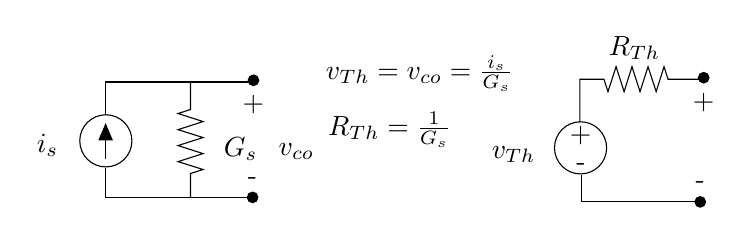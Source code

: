 \begin{tikzpicture}[y=-1cm]
\sf
\draw[black] (13.167,3.222) -- (13.167,2.676) -- (13.473,2.676) -- (13.524,2.833) -- (13.627,2.516) -- (13.729,2.833) -- (13.829,2.516) -- (13.931,2.833) -- (14.033,2.516) -- (14.136,2.833) -- (14.236,2.516) -- (14.287,2.676) -- (14.722,2.676);
\draw[black] (8.222,2.711) -- (8.222,3.06) -- (8.064,3.111) -- (8.382,3.213) -- (8.064,3.316) -- (8.382,3.416) -- (8.064,3.518) -- (8.382,3.62) -- (8.064,3.722) -- (8.382,3.822) -- (8.222,3.873) -- (8.222,4.178);
\path (13.862,2.378) node[text=black,anchor=base] {$R_{Th}$};
\path (12.729,3.678) node[text=black,anchor=base east] {$v_{Th}$};
\path (9.818,2.678) node[text=black,anchor=base west] {$v_{Th}=v_{co}=\frac{i_s}{G_s}$};
\path (9.847,3.384) node[text=black,anchor=base west] {$R_{Th}=\frac{1}{G_s}$};
\path (9.218,3.644) node[text=black,anchor=base west] {$v_{co}$};
\path (8.522,3.656) node[text=black,anchor=base west] {$G_s$};
\path (6.667,3.6) node[text=black,anchor=base east] {$i_s$};
\draw[black] (13.184,3.889) -- (13.184,4.233) -- (14.684,4.233);
\draw[black] (7.144,3.8) -- (7.144,4.178) -- (9.011,4.178);
\draw[black] (7.144,3.133) -- (7.144,2.711) -- (9.011,2.711);
\path (14.74,3.056) node[text=black,anchor=base] {+};
\filldraw[black] (14.74,2.656) ellipse (0.067cm and 0.067cm);
\path (14.696,4.069) node[text=black,anchor=base] {-};
\filldraw[black] (14.696,4.233) ellipse (0.067cm and 0.067cm);
\path (13.18,3.838) node[text=black,anchor=base] {-};
\path (13.176,3.476) node[text=black,anchor=base] {+};
\draw[black] (13.176,3.547) ellipse (0.331cm and 0.331cm);
\path (9.022,3.089) node[text=black,anchor=base] {+};
\filldraw[black] (9.022,2.689) ellipse (0.067cm and 0.067cm);
\path (9.011,4.011) node[text=black,anchor=base] {-};
\filldraw[black] (9.011,4.176) ellipse (0.067cm and 0.067cm);
\draw[arrows=-triangle 45,black] (7.144,3.689) -- (7.144,3.233);
\draw[black] (7.147,3.458) ellipse (0.331cm and 0.331cm);

\end{tikzpicture}%

%% Configure (x)emacs for this file ...
%% Local Variables:
%% mode: latex
%% End: